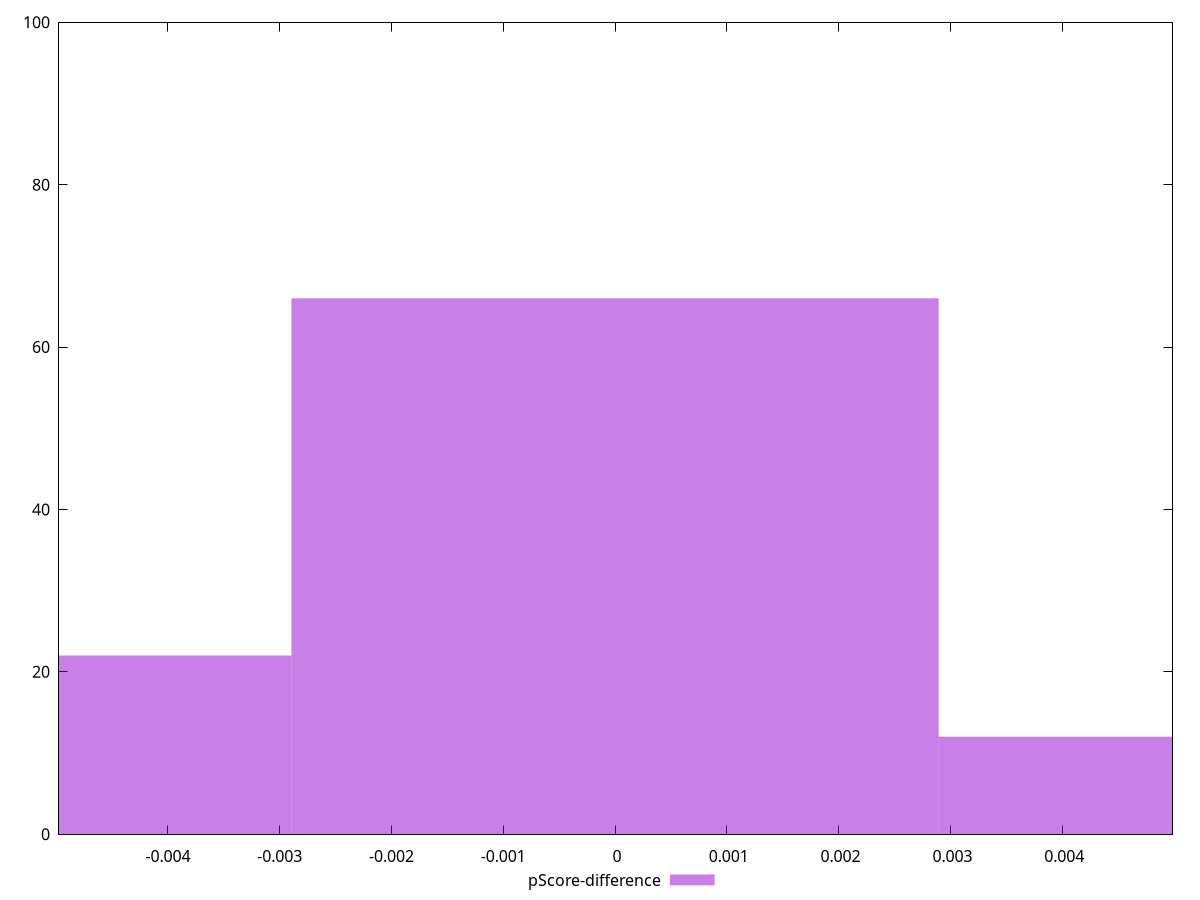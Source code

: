 reset

$pScoreDifference <<EOF
-0.005790386578756206 22
0 66
0.005790386578756206 12
EOF

set key outside below
set boxwidth 0.005790386578756206
set xrange [-0.004974513058477736:0.0049870618113372345]
set yrange [0:100]
set trange [0:100]
set style fill transparent solid 0.5 noborder
set terminal svg size 640, 490 enhanced background rgb 'white'
set output "report_00018_2021-02-10T15-25-16.877Z/first-cpu-idle/samples/pages/pScore-difference/histogram.svg"

plot $pScoreDifference title "pScore-difference" with boxes

reset
